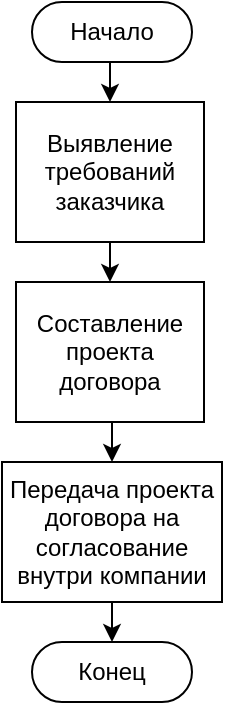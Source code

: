 <mxfile version="25.0.3" pages="4">
  <diagram name="Страница — 1" id="rO5r2rqMJZjt2ezbQPTK">
    <mxGraphModel dx="1221" dy="746" grid="1" gridSize="10" guides="1" tooltips="1" connect="1" arrows="1" fold="1" page="1" pageScale="1" pageWidth="827" pageHeight="1169" math="0" shadow="0">
      <root>
        <mxCell id="0" />
        <mxCell id="1" parent="0" />
        <mxCell id="Bomi-Kd_ayozHvCn6bXc-5" style="edgeStyle=orthogonalEdgeStyle;rounded=0;orthogonalLoop=1;jettySize=auto;html=1;exitX=0.5;exitY=0.5;exitDx=0;exitDy=15;exitPerimeter=0;entryX=0.5;entryY=0;entryDx=0;entryDy=0;" edge="1" parent="1" source="Bomi-Kd_ayozHvCn6bXc-1" target="Bomi-Kd_ayozHvCn6bXc-2">
          <mxGeometry relative="1" as="geometry" />
        </mxCell>
        <mxCell id="Bomi-Kd_ayozHvCn6bXc-1" value="Начало" style="html=1;dashed=0;whiteSpace=wrap;shape=mxgraph.dfd.start" vertex="1" parent="1">
          <mxGeometry x="375" y="30" width="80" height="30" as="geometry" />
        </mxCell>
        <mxCell id="Bomi-Kd_ayozHvCn6bXc-6" style="edgeStyle=orthogonalEdgeStyle;rounded=0;orthogonalLoop=1;jettySize=auto;html=1;exitX=0.5;exitY=1;exitDx=0;exitDy=0;entryX=0.5;entryY=0;entryDx=0;entryDy=0;" edge="1" parent="1" source="Bomi-Kd_ayozHvCn6bXc-2" target="Bomi-Kd_ayozHvCn6bXc-3">
          <mxGeometry relative="1" as="geometry" />
        </mxCell>
        <mxCell id="Bomi-Kd_ayozHvCn6bXc-2" value="&lt;span style=&quot;line-height: 107%;&quot;&gt;&lt;font face=&quot;Helvetica&quot; style=&quot;&quot;&gt;Выявление&lt;br&gt;требований заказчика&lt;/font&gt;&lt;/span&gt;" style="html=1;dashed=0;whiteSpace=wrap;" vertex="1" parent="1">
          <mxGeometry x="367" y="80" width="94" height="70" as="geometry" />
        </mxCell>
        <mxCell id="Bomi-Kd_ayozHvCn6bXc-7" style="edgeStyle=orthogonalEdgeStyle;rounded=0;orthogonalLoop=1;jettySize=auto;html=1;exitX=0.5;exitY=1;exitDx=0;exitDy=0;entryX=0.5;entryY=0;entryDx=0;entryDy=0;" edge="1" parent="1" source="Bomi-Kd_ayozHvCn6bXc-3" target="Bomi-Kd_ayozHvCn6bXc-4">
          <mxGeometry relative="1" as="geometry" />
        </mxCell>
        <mxCell id="Bomi-Kd_ayozHvCn6bXc-3" value="&lt;div&gt;Составление проекта договора&lt;/div&gt;" style="html=1;dashed=0;whiteSpace=wrap;" vertex="1" parent="1">
          <mxGeometry x="367" y="170" width="94" height="70" as="geometry" />
        </mxCell>
        <mxCell id="Bomi-Kd_ayozHvCn6bXc-4" value="&lt;div&gt;Передача проекта договора на согласование внутри компании&lt;/div&gt;" style="html=1;dashed=0;whiteSpace=wrap;" vertex="1" parent="1">
          <mxGeometry x="360" y="260" width="110" height="70" as="geometry" />
        </mxCell>
        <mxCell id="Bomi-Kd_ayozHvCn6bXc-8" value="Конец" style="html=1;dashed=0;whiteSpace=wrap;shape=mxgraph.dfd.start" vertex="1" parent="1">
          <mxGeometry x="375" y="350" width="80" height="30" as="geometry" />
        </mxCell>
        <mxCell id="Bomi-Kd_ayozHvCn6bXc-9" style="edgeStyle=orthogonalEdgeStyle;rounded=0;orthogonalLoop=1;jettySize=auto;html=1;exitX=0.5;exitY=1;exitDx=0;exitDy=0;entryX=0.5;entryY=0.5;entryDx=0;entryDy=-15;entryPerimeter=0;" edge="1" parent="1" source="Bomi-Kd_ayozHvCn6bXc-4" target="Bomi-Kd_ayozHvCn6bXc-8">
          <mxGeometry relative="1" as="geometry" />
        </mxCell>
      </root>
    </mxGraphModel>
  </diagram>
  <diagram id="zcSAhSZJiz14Wkhh9bIr" name="Страница — 2">
    <mxGraphModel dx="1221" dy="746" grid="1" gridSize="10" guides="1" tooltips="1" connect="1" arrows="1" fold="1" page="1" pageScale="1" pageWidth="827" pageHeight="1169" math="0" shadow="0">
      <root>
        <mxCell id="0" />
        <mxCell id="1" parent="0" />
        <mxCell id="oJoRxzs65vVAUWRhtDru-11" style="edgeStyle=orthogonalEdgeStyle;rounded=0;orthogonalLoop=1;jettySize=auto;html=1;exitX=0.5;exitY=0.5;exitDx=0;exitDy=15;exitPerimeter=0;" edge="1" parent="1" source="oJoRxzs65vVAUWRhtDru-2" target="oJoRxzs65vVAUWRhtDru-14">
          <mxGeometry relative="1" as="geometry">
            <mxPoint x="414" y="90" as="targetPoint" />
          </mxGeometry>
        </mxCell>
        <mxCell id="oJoRxzs65vVAUWRhtDru-2" value="Начало" style="html=1;dashed=0;whiteSpace=wrap;shape=mxgraph.dfd.start" vertex="1" parent="1">
          <mxGeometry x="374" y="50" width="80" height="30" as="geometry" />
        </mxCell>
        <mxCell id="oJoRxzs65vVAUWRhtDru-16" style="edgeStyle=orthogonalEdgeStyle;rounded=0;orthogonalLoop=1;jettySize=auto;html=1;exitX=0.5;exitY=1;exitDx=0;exitDy=0;exitPerimeter=0;entryX=0.5;entryY=0;entryDx=0;entryDy=0;" edge="1" parent="1" source="oJoRxzs65vVAUWRhtDru-12" target="oJoRxzs65vVAUWRhtDru-15">
          <mxGeometry relative="1" as="geometry" />
        </mxCell>
        <mxCell id="oJoRxzs65vVAUWRhtDru-12" value="5 дней" style="strokeWidth=2;html=1;shape=mxgraph.flowchart.delay;whiteSpace=wrap;" vertex="1" parent="1">
          <mxGeometry x="359" y="190" width="110" height="40" as="geometry" />
        </mxCell>
        <mxCell id="oJoRxzs65vVAUWRhtDru-13" style="edgeStyle=orthogonalEdgeStyle;rounded=0;orthogonalLoop=1;jettySize=auto;html=1;exitX=0.5;exitY=1;exitDx=0;exitDy=0;entryX=0.5;entryY=0;entryDx=0;entryDy=0;entryPerimeter=0;" edge="1" parent="1" target="oJoRxzs65vVAUWRhtDru-12">
          <mxGeometry relative="1" as="geometry">
            <mxPoint x="414" y="160" as="sourcePoint" />
          </mxGeometry>
        </mxCell>
        <mxCell id="oJoRxzs65vVAUWRhtDru-14" value="Проверка проекта договора" style="html=1;dashed=0;whiteSpace=wrap;" vertex="1" parent="1">
          <mxGeometry x="364" y="110" width="100" height="50" as="geometry" />
        </mxCell>
        <mxCell id="oJoRxzs65vVAUWRhtDru-18" style="edgeStyle=orthogonalEdgeStyle;rounded=0;orthogonalLoop=1;jettySize=auto;html=1;exitX=0;exitY=0.5;exitDx=0;exitDy=0;entryX=1;entryY=0.5;entryDx=0;entryDy=0;" edge="1" parent="1" source="oJoRxzs65vVAUWRhtDru-15" target="oJoRxzs65vVAUWRhtDru-17">
          <mxGeometry relative="1" as="geometry" />
        </mxCell>
        <mxCell id="oJoRxzs65vVAUWRhtDru-19" value="Да" style="edgeLabel;html=1;align=center;verticalAlign=middle;resizable=0;points=[];" vertex="1" connectable="0" parent="oJoRxzs65vVAUWRhtDru-18">
          <mxGeometry x="-0.141" y="3" relative="1" as="geometry">
            <mxPoint x="16" y="-18" as="offset" />
          </mxGeometry>
        </mxCell>
        <mxCell id="oJoRxzs65vVAUWRhtDru-26" style="edgeStyle=orthogonalEdgeStyle;rounded=0;orthogonalLoop=1;jettySize=auto;html=1;exitX=0.5;exitY=1;exitDx=0;exitDy=0;entryX=0.5;entryY=0;entryDx=0;entryDy=0;" edge="1" parent="1" source="oJoRxzs65vVAUWRhtDru-15" target="oJoRxzs65vVAUWRhtDru-25">
          <mxGeometry relative="1" as="geometry" />
        </mxCell>
        <mxCell id="oJoRxzs65vVAUWRhtDru-40" value="Нет" style="edgeLabel;html=1;align=center;verticalAlign=middle;resizable=0;points=[];" vertex="1" connectable="0" parent="oJoRxzs65vVAUWRhtDru-26">
          <mxGeometry x="-0.567" y="-2" relative="1" as="geometry">
            <mxPoint x="18" y="1" as="offset" />
          </mxGeometry>
        </mxCell>
        <mxCell id="oJoRxzs65vVAUWRhtDru-15" value="Опечатки или ошибки &lt;br&gt;найдены?" style="shape=rhombus;html=1;dashed=0;whiteSpace=wrap;perimeter=rhombusPerimeter;" vertex="1" parent="1">
          <mxGeometry x="319" y="260" width="190" height="70" as="geometry" />
        </mxCell>
        <mxCell id="oJoRxzs65vVAUWRhtDru-21" style="edgeStyle=orthogonalEdgeStyle;rounded=0;orthogonalLoop=1;jettySize=auto;html=1;exitX=0.5;exitY=1;exitDx=0;exitDy=0;" edge="1" parent="1" source="oJoRxzs65vVAUWRhtDru-17" target="oJoRxzs65vVAUWRhtDru-20">
          <mxGeometry relative="1" as="geometry" />
        </mxCell>
        <mxCell id="oJoRxzs65vVAUWRhtDru-17" value="Возвращение проекта договора на исправление менеджеру отдела продаж" style="html=1;dashed=0;whiteSpace=wrap;" vertex="1" parent="1">
          <mxGeometry x="130" y="255" width="130" height="80" as="geometry" />
        </mxCell>
        <mxCell id="oJoRxzs65vVAUWRhtDru-23" style="edgeStyle=orthogonalEdgeStyle;rounded=0;orthogonalLoop=1;jettySize=auto;html=1;exitX=0.5;exitY=1;exitDx=0;exitDy=0;exitPerimeter=0;entryX=0.5;entryY=0;entryDx=0;entryDy=0;" edge="1" parent="1" source="oJoRxzs65vVAUWRhtDru-20" target="oJoRxzs65vVAUWRhtDru-22">
          <mxGeometry relative="1" as="geometry" />
        </mxCell>
        <mxCell id="oJoRxzs65vVAUWRhtDru-20" value="2 дня" style="strokeWidth=2;html=1;shape=mxgraph.flowchart.delay;whiteSpace=wrap;" vertex="1" parent="1">
          <mxGeometry x="140" y="360" width="110" height="40" as="geometry" />
        </mxCell>
        <mxCell id="oJoRxzs65vVAUWRhtDru-24" style="edgeStyle=orthogonalEdgeStyle;rounded=0;orthogonalLoop=1;jettySize=auto;html=1;exitX=0;exitY=0.5;exitDx=0;exitDy=0;entryX=0;entryY=0.5;entryDx=0;entryDy=0;" edge="1" parent="1" source="oJoRxzs65vVAUWRhtDru-22" target="oJoRxzs65vVAUWRhtDru-14">
          <mxGeometry relative="1" as="geometry">
            <Array as="points">
              <mxPoint x="100" y="460" />
              <mxPoint x="100" y="135" />
            </Array>
          </mxGeometry>
        </mxCell>
        <mxCell id="oJoRxzs65vVAUWRhtDru-22" value="Передача проекта договора в правовой отдел на согласование после исправления" style="html=1;dashed=0;whiteSpace=wrap;" vertex="1" parent="1">
          <mxGeometry x="130" y="420" width="130" height="80" as="geometry" />
        </mxCell>
        <mxCell id="oJoRxzs65vVAUWRhtDru-31" style="edgeStyle=orthogonalEdgeStyle;rounded=0;orthogonalLoop=1;jettySize=auto;html=1;exitX=0.5;exitY=1;exitDx=0;exitDy=0;entryX=0.5;entryY=0;entryDx=0;entryDy=0;" edge="1" parent="1" source="oJoRxzs65vVAUWRhtDru-25" target="oJoRxzs65vVAUWRhtDru-27">
          <mxGeometry relative="1" as="geometry" />
        </mxCell>
        <mxCell id="oJoRxzs65vVAUWRhtDru-25" value="Передача проекта на согласование согласующим должностным лицам" style="html=1;dashed=0;whiteSpace=wrap;" vertex="1" parent="1">
          <mxGeometry x="349" y="350" width="130" height="80" as="geometry" />
        </mxCell>
        <mxCell id="oJoRxzs65vVAUWRhtDru-27" value="Экспертиза проекта договора" style="html=1;dashed=0;whiteSpace=wrap;" vertex="1" parent="1">
          <mxGeometry x="349" y="450" width="130" height="50" as="geometry" />
        </mxCell>
        <mxCell id="oJoRxzs65vVAUWRhtDru-33" style="edgeStyle=orthogonalEdgeStyle;rounded=0;orthogonalLoop=1;jettySize=auto;html=1;exitX=0.5;exitY=1;exitDx=0;exitDy=0;exitPerimeter=0;" edge="1" parent="1" source="oJoRxzs65vVAUWRhtDru-28" target="oJoRxzs65vVAUWRhtDru-30">
          <mxGeometry relative="1" as="geometry" />
        </mxCell>
        <mxCell id="oJoRxzs65vVAUWRhtDru-28" value="2 дня (каждый)" style="strokeWidth=2;html=1;shape=mxgraph.flowchart.delay;whiteSpace=wrap;" vertex="1" parent="1">
          <mxGeometry x="359" y="520" width="110" height="40" as="geometry" />
        </mxCell>
        <mxCell id="oJoRxzs65vVAUWRhtDru-35" style="edgeStyle=orthogonalEdgeStyle;rounded=0;orthogonalLoop=1;jettySize=auto;html=1;exitX=1;exitY=0.5;exitDx=0;exitDy=0;entryX=0;entryY=0.5;entryDx=0;entryDy=0;" edge="1" parent="1" source="oJoRxzs65vVAUWRhtDru-30" target="oJoRxzs65vVAUWRhtDru-34">
          <mxGeometry relative="1" as="geometry" />
        </mxCell>
        <mxCell id="oJoRxzs65vVAUWRhtDru-41" value="Да" style="edgeLabel;html=1;align=center;verticalAlign=middle;resizable=0;points=[];" vertex="1" connectable="0" parent="oJoRxzs65vVAUWRhtDru-35">
          <mxGeometry x="-0.011" relative="1" as="geometry">
            <mxPoint x="-4" y="-9" as="offset" />
          </mxGeometry>
        </mxCell>
        <mxCell id="oJoRxzs65vVAUWRhtDru-43" style="edgeStyle=orthogonalEdgeStyle;rounded=0;orthogonalLoop=1;jettySize=auto;html=1;exitX=0.5;exitY=1;exitDx=0;exitDy=0;entryX=0.5;entryY=0;entryDx=0;entryDy=0;" edge="1" parent="1" source="oJoRxzs65vVAUWRhtDru-30" target="oJoRxzs65vVAUWRhtDru-42">
          <mxGeometry relative="1" as="geometry" />
        </mxCell>
        <mxCell id="oJoRxzs65vVAUWRhtDru-44" value="Нет" style="edgeLabel;html=1;align=center;verticalAlign=middle;resizable=0;points=[];" vertex="1" connectable="0" parent="oJoRxzs65vVAUWRhtDru-43">
          <mxGeometry x="-0.221" y="1" relative="1" as="geometry">
            <mxPoint x="15" y="-4" as="offset" />
          </mxGeometry>
        </mxCell>
        <mxCell id="oJoRxzs65vVAUWRhtDru-30" value="Замечания возникли?" style="shape=rhombus;html=1;dashed=0;whiteSpace=wrap;perimeter=rhombusPerimeter;" vertex="1" parent="1">
          <mxGeometry x="319" y="584.5" width="190" height="70" as="geometry" />
        </mxCell>
        <mxCell id="oJoRxzs65vVAUWRhtDru-32" style="edgeStyle=orthogonalEdgeStyle;rounded=0;orthogonalLoop=1;jettySize=auto;html=1;exitX=0.5;exitY=1;exitDx=0;exitDy=0;entryX=0.5;entryY=0;entryDx=0;entryDy=0;entryPerimeter=0;" edge="1" parent="1" source="oJoRxzs65vVAUWRhtDru-27" target="oJoRxzs65vVAUWRhtDru-28">
          <mxGeometry relative="1" as="geometry" />
        </mxCell>
        <mxCell id="oJoRxzs65vVAUWRhtDru-47" style="edgeStyle=orthogonalEdgeStyle;rounded=0;orthogonalLoop=1;jettySize=auto;html=1;exitX=1;exitY=0.5;exitDx=0;exitDy=0;entryX=0;entryY=0.5;entryDx=0;entryDy=0;" edge="1" parent="1" source="oJoRxzs65vVAUWRhtDru-34" target="oJoRxzs65vVAUWRhtDru-36">
          <mxGeometry relative="1" as="geometry" />
        </mxCell>
        <mxCell id="oJoRxzs65vVAUWRhtDru-34" value="Проставление на листе согласования отметки &quot;С замечаниями&quot; и подписи согласующего лица" style="html=1;dashed=0;whiteSpace=wrap;" vertex="1" parent="1">
          <mxGeometry x="540" y="574.25" width="140" height="90.5" as="geometry" />
        </mxCell>
        <mxCell id="oJoRxzs65vVAUWRhtDru-48" style="edgeStyle=orthogonalEdgeStyle;rounded=0;orthogonalLoop=1;jettySize=auto;html=1;exitX=1;exitY=0.5;exitDx=0;exitDy=0;entryX=0;entryY=0.5;entryDx=0;entryDy=0;" edge="1" parent="1" source="oJoRxzs65vVAUWRhtDru-36" target="oJoRxzs65vVAUWRhtDru-37">
          <mxGeometry relative="1" as="geometry" />
        </mxCell>
        <mxCell id="oJoRxzs65vVAUWRhtDru-36" value="Изложение замечаний на листе замечаний в приложении к договору" style="html=1;dashed=0;whiteSpace=wrap;" vertex="1" parent="1">
          <mxGeometry x="700" y="574.25" width="140" height="90.5" as="geometry" />
        </mxCell>
        <mxCell id="oJoRxzs65vVAUWRhtDru-37" value="Возвращение проекта договора на доработку менеджеру отдела продаж" style="html=1;dashed=0;whiteSpace=wrap;" vertex="1" parent="1">
          <mxGeometry x="860" y="574.25" width="140" height="90.5" as="geometry" />
        </mxCell>
        <mxCell id="oJoRxzs65vVAUWRhtDru-50" style="edgeStyle=orthogonalEdgeStyle;rounded=0;orthogonalLoop=1;jettySize=auto;html=1;exitX=0.5;exitY=1;exitDx=0;exitDy=0;exitPerimeter=0;entryX=0.5;entryY=0;entryDx=0;entryDy=0;" edge="1" parent="1" source="oJoRxzs65vVAUWRhtDru-38" target="oJoRxzs65vVAUWRhtDru-39">
          <mxGeometry relative="1" as="geometry" />
        </mxCell>
        <mxCell id="oJoRxzs65vVAUWRhtDru-38" value="2 дня" style="strokeWidth=2;html=1;shape=mxgraph.flowchart.delay;whiteSpace=wrap;" vertex="1" parent="1">
          <mxGeometry x="875" y="690" width="110" height="40" as="geometry" />
        </mxCell>
        <mxCell id="oJoRxzs65vVAUWRhtDru-51" style="edgeStyle=orthogonalEdgeStyle;rounded=0;orthogonalLoop=1;jettySize=auto;html=1;exitX=1;exitY=0.5;exitDx=0;exitDy=0;entryX=1;entryY=0.5;entryDx=0;entryDy=0;" edge="1" parent="1" source="oJoRxzs65vVAUWRhtDru-39" target="oJoRxzs65vVAUWRhtDru-14">
          <mxGeometry relative="1" as="geometry">
            <Array as="points">
              <mxPoint x="1040" y="790" />
              <mxPoint x="1040" y="135" />
            </Array>
          </mxGeometry>
        </mxCell>
        <mxCell id="oJoRxzs65vVAUWRhtDru-39" value="Передача проекта договора в правовой отдел на согласование после доработки" style="html=1;dashed=0;whiteSpace=wrap;" vertex="1" parent="1">
          <mxGeometry x="865" y="750" width="130" height="80" as="geometry" />
        </mxCell>
        <mxCell id="oJoRxzs65vVAUWRhtDru-42" value="Проставление визы на листе согласования" style="html=1;dashed=0;whiteSpace=wrap;" vertex="1" parent="1">
          <mxGeometry x="344" y="690" width="140" height="90.5" as="geometry" />
        </mxCell>
        <mxCell id="oJoRxzs65vVAUWRhtDru-45" value="Конец" style="html=1;dashed=0;whiteSpace=wrap;shape=mxgraph.dfd.start" vertex="1" parent="1">
          <mxGeometry x="374" y="800" width="80" height="30" as="geometry" />
        </mxCell>
        <mxCell id="oJoRxzs65vVAUWRhtDru-46" style="edgeStyle=orthogonalEdgeStyle;rounded=0;orthogonalLoop=1;jettySize=auto;html=1;exitX=0.5;exitY=1;exitDx=0;exitDy=0;entryX=0.5;entryY=0.5;entryDx=0;entryDy=-15;entryPerimeter=0;" edge="1" parent="1" source="oJoRxzs65vVAUWRhtDru-42" target="oJoRxzs65vVAUWRhtDru-45">
          <mxGeometry relative="1" as="geometry" />
        </mxCell>
        <mxCell id="oJoRxzs65vVAUWRhtDru-49" style="edgeStyle=orthogonalEdgeStyle;rounded=0;orthogonalLoop=1;jettySize=auto;html=1;exitX=0.5;exitY=1;exitDx=0;exitDy=0;entryX=0.5;entryY=0;entryDx=0;entryDy=0;entryPerimeter=0;" edge="1" parent="1" source="oJoRxzs65vVAUWRhtDru-37" target="oJoRxzs65vVAUWRhtDru-38">
          <mxGeometry relative="1" as="geometry" />
        </mxCell>
      </root>
    </mxGraphModel>
  </diagram>
  <diagram id="iEOOFdH1MXTxzhIAnw6z" name="Страница — 3">
    <mxGraphModel dx="1221" dy="746" grid="1" gridSize="10" guides="1" tooltips="1" connect="1" arrows="1" fold="1" page="1" pageScale="1" pageWidth="827" pageHeight="1169" math="0" shadow="0">
      <root>
        <mxCell id="0" />
        <mxCell id="1" parent="0" />
        <mxCell id="z9fXPCuXWfMUaEqpPsHl-1" style="edgeStyle=orthogonalEdgeStyle;rounded=0;orthogonalLoop=1;jettySize=auto;html=1;exitX=0.5;exitY=0.5;exitDx=0;exitDy=15;exitPerimeter=0;" edge="1" parent="1" source="z9fXPCuXWfMUaEqpPsHl-2" target="z9fXPCuXWfMUaEqpPsHl-6">
          <mxGeometry relative="1" as="geometry">
            <mxPoint x="414" y="70" as="targetPoint" />
          </mxGeometry>
        </mxCell>
        <mxCell id="z9fXPCuXWfMUaEqpPsHl-2" value="Начало" style="html=1;dashed=0;whiteSpace=wrap;shape=mxgraph.dfd.start" vertex="1" parent="1">
          <mxGeometry x="374" y="30" width="80" height="30" as="geometry" />
        </mxCell>
        <mxCell id="z9fXPCuXWfMUaEqpPsHl-85" style="edgeStyle=orthogonalEdgeStyle;rounded=0;orthogonalLoop=1;jettySize=auto;html=1;exitX=0.5;exitY=1;exitDx=0;exitDy=0;entryX=0.5;entryY=0;entryDx=0;entryDy=0;" edge="1" parent="1" source="z9fXPCuXWfMUaEqpPsHl-6" target="z9fXPCuXWfMUaEqpPsHl-84">
          <mxGeometry relative="1" as="geometry" />
        </mxCell>
        <mxCell id="z9fXPCuXWfMUaEqpPsHl-6" value="Подготовка документов для контрагента" style="html=1;dashed=0;whiteSpace=wrap;" vertex="1" parent="1">
          <mxGeometry x="364" y="90" width="100" height="50" as="geometry" />
        </mxCell>
        <mxCell id="z9fXPCuXWfMUaEqpPsHl-7" style="edgeStyle=orthogonalEdgeStyle;rounded=0;orthogonalLoop=1;jettySize=auto;html=1;exitX=0;exitY=0.5;exitDx=0;exitDy=0;entryX=1;entryY=0.5;entryDx=0;entryDy=0;" edge="1" parent="1" source="z9fXPCuXWfMUaEqpPsHl-11" target="z9fXPCuXWfMUaEqpPsHl-13">
          <mxGeometry relative="1" as="geometry" />
        </mxCell>
        <mxCell id="z9fXPCuXWfMUaEqpPsHl-8" value="Да" style="edgeLabel;html=1;align=center;verticalAlign=middle;resizable=0;points=[];" vertex="1" connectable="0" parent="z9fXPCuXWfMUaEqpPsHl-7">
          <mxGeometry x="-0.141" y="3" relative="1" as="geometry">
            <mxPoint x="119" y="42" as="offset" />
          </mxGeometry>
        </mxCell>
        <mxCell id="z9fXPCuXWfMUaEqpPsHl-9" style="edgeStyle=orthogonalEdgeStyle;rounded=0;orthogonalLoop=1;jettySize=auto;html=1;exitX=0.5;exitY=1;exitDx=0;exitDy=0;entryX=0.5;entryY=0;entryDx=0;entryDy=0;" edge="1" parent="1" source="z9fXPCuXWfMUaEqpPsHl-11" target="z9fXPCuXWfMUaEqpPsHl-19">
          <mxGeometry relative="1" as="geometry" />
        </mxCell>
        <mxCell id="z9fXPCuXWfMUaEqpPsHl-10" value="Нет" style="edgeLabel;html=1;align=center;verticalAlign=middle;resizable=0;points=[];" vertex="1" connectable="0" parent="z9fXPCuXWfMUaEqpPsHl-9">
          <mxGeometry x="-0.567" y="-2" relative="1" as="geometry">
            <mxPoint x="-92" y="-54" as="offset" />
          </mxGeometry>
        </mxCell>
        <mxCell id="z9fXPCuXWfMUaEqpPsHl-11" value="Соглашение &lt;br&gt;достигнуто?" style="shape=rhombus;html=1;dashed=0;whiteSpace=wrap;perimeter=rhombusPerimeter;" vertex="1" parent="1">
          <mxGeometry x="350" y="260" width="129" height="70" as="geometry" />
        </mxCell>
        <mxCell id="z9fXPCuXWfMUaEqpPsHl-13" value="Остановка работы по согласованию договра" style="html=1;dashed=0;whiteSpace=wrap;" vertex="1" parent="1">
          <mxGeometry x="160" y="267.5" width="130" height="55" as="geometry" />
        </mxCell>
        <mxCell id="z9fXPCuXWfMUaEqpPsHl-18" style="edgeStyle=orthogonalEdgeStyle;rounded=0;orthogonalLoop=1;jettySize=auto;html=1;exitX=0.5;exitY=1;exitDx=0;exitDy=0;entryX=0.5;entryY=0;entryDx=0;entryDy=0;" edge="1" parent="1" source="z9fXPCuXWfMUaEqpPsHl-19" target="z9fXPCuXWfMUaEqpPsHl-20">
          <mxGeometry relative="1" as="geometry" />
        </mxCell>
        <mxCell id="z9fXPCuXWfMUaEqpPsHl-19" value="Получение соглашения по договору" style="html=1;dashed=0;whiteSpace=wrap;" vertex="1" parent="1">
          <mxGeometry x="369" y="350" width="91" height="60" as="geometry" />
        </mxCell>
        <mxCell id="z9fXPCuXWfMUaEqpPsHl-20" value="Передача на подписание генеральному директору компании" style="html=1;dashed=0;whiteSpace=wrap;" vertex="1" parent="1">
          <mxGeometry x="349" y="430" width="131" height="70" as="geometry" />
        </mxCell>
        <mxCell id="z9fXPCuXWfMUaEqpPsHl-39" value="Конец" style="html=1;dashed=0;whiteSpace=wrap;shape=mxgraph.dfd.start" vertex="1" parent="1">
          <mxGeometry x="374.5" y="530" width="80" height="30" as="geometry" />
        </mxCell>
        <mxCell id="z9fXPCuXWfMUaEqpPsHl-42" style="edgeStyle=orthogonalEdgeStyle;rounded=0;orthogonalLoop=1;jettySize=auto;html=1;exitX=0.5;exitY=1;exitDx=0;exitDy=0;entryX=0.5;entryY=0.5;entryDx=0;entryDy=-15;entryPerimeter=0;" edge="1" parent="1" source="z9fXPCuXWfMUaEqpPsHl-20" target="z9fXPCuXWfMUaEqpPsHl-39">
          <mxGeometry relative="1" as="geometry" />
        </mxCell>
        <mxCell id="z9fXPCuXWfMUaEqpPsHl-86" style="edgeStyle=orthogonalEdgeStyle;rounded=0;orthogonalLoop=1;jettySize=auto;html=1;exitX=0.5;exitY=1;exitDx=0;exitDy=0;entryX=0.5;entryY=0;entryDx=0;entryDy=0;" edge="1" parent="1" source="z9fXPCuXWfMUaEqpPsHl-84" target="z9fXPCuXWfMUaEqpPsHl-11">
          <mxGeometry relative="1" as="geometry" />
        </mxCell>
        <mxCell id="z9fXPCuXWfMUaEqpPsHl-84" value="Направление проекта договора (с листом согласования и листом замечаний) контрагенту" style="html=1;dashed=0;whiteSpace=wrap;" vertex="1" parent="1">
          <mxGeometry x="349" y="160" width="130" height="80" as="geometry" />
        </mxCell>
        <mxCell id="z9fXPCuXWfMUaEqpPsHl-87" style="edgeStyle=orthogonalEdgeStyle;rounded=0;orthogonalLoop=1;jettySize=auto;html=1;exitX=0.5;exitY=1;exitDx=0;exitDy=0;entryX=0;entryY=0.5;entryDx=0;entryDy=0;entryPerimeter=0;" edge="1" parent="1" source="z9fXPCuXWfMUaEqpPsHl-13" target="z9fXPCuXWfMUaEqpPsHl-39">
          <mxGeometry relative="1" as="geometry" />
        </mxCell>
      </root>
    </mxGraphModel>
  </diagram>
  <diagram id="zR8UiFo7QN_hAn2Iq6XX" name="Страница — 4">
    <mxGraphModel dx="1221" dy="746" grid="1" gridSize="10" guides="1" tooltips="1" connect="1" arrows="1" fold="1" page="1" pageScale="1" pageWidth="827" pageHeight="1169" math="0" shadow="0">
      <root>
        <mxCell id="0" />
        <mxCell id="1" parent="0" />
        <mxCell id="0-qaKFTFxhtU9NIWIttx-1" style="edgeStyle=orthogonalEdgeStyle;rounded=0;orthogonalLoop=1;jettySize=auto;html=1;exitX=0.5;exitY=0.5;exitDx=0;exitDy=15;exitPerimeter=0;" edge="1" parent="1" source="0-qaKFTFxhtU9NIWIttx-2" target="0-qaKFTFxhtU9NIWIttx-4">
          <mxGeometry relative="1" as="geometry">
            <mxPoint x="414" y="70" as="targetPoint" />
          </mxGeometry>
        </mxCell>
        <mxCell id="0-qaKFTFxhtU9NIWIttx-2" value="Начало" style="html=1;dashed=0;whiteSpace=wrap;shape=mxgraph.dfd.start" vertex="1" parent="1">
          <mxGeometry x="374" y="30" width="80" height="30" as="geometry" />
        </mxCell>
        <mxCell id="0-qaKFTFxhtU9NIWIttx-4" value="Получение договора на подписание" style="html=1;dashed=0;whiteSpace=wrap;" vertex="1" parent="1">
          <mxGeometry x="364" y="90" width="100" height="50" as="geometry" />
        </mxCell>
        <mxCell id="0-qaKFTFxhtU9NIWIttx-14" value="Конец" style="html=1;dashed=0;whiteSpace=wrap;shape=mxgraph.dfd.start" vertex="1" parent="1">
          <mxGeometry x="373.25" y="940" width="80" height="30" as="geometry" />
        </mxCell>
        <mxCell id="iNUOwhO0tJ-CqoNU75cZ-6" style="edgeStyle=orthogonalEdgeStyle;rounded=0;orthogonalLoop=1;jettySize=auto;html=1;exitX=0.5;exitY=1;exitDx=0;exitDy=0;" edge="1" parent="1" source="0-qaKFTFxhtU9NIWIttx-17" target="iNUOwhO0tJ-CqoNU75cZ-2">
          <mxGeometry relative="1" as="geometry" />
        </mxCell>
        <mxCell id="0-qaKFTFxhtU9NIWIttx-17" value="Подписание договора" style="html=1;dashed=0;whiteSpace=wrap;" vertex="1" parent="1">
          <mxGeometry x="349" y="220" width="131" height="50" as="geometry" />
        </mxCell>
        <mxCell id="iNUOwhO0tJ-CqoNU75cZ-5" style="edgeStyle=orthogonalEdgeStyle;rounded=0;orthogonalLoop=1;jettySize=auto;html=1;exitX=0.5;exitY=1;exitDx=0;exitDy=0;exitPerimeter=0;" edge="1" parent="1" source="iNUOwhO0tJ-CqoNU75cZ-1" target="0-qaKFTFxhtU9NIWIttx-17">
          <mxGeometry relative="1" as="geometry" />
        </mxCell>
        <mxCell id="iNUOwhO0tJ-CqoNU75cZ-1" value="2 дня" style="strokeWidth=2;html=1;shape=mxgraph.flowchart.delay;whiteSpace=wrap;" vertex="1" parent="1">
          <mxGeometry x="359" y="160" width="110" height="40" as="geometry" />
        </mxCell>
        <mxCell id="iNUOwhO0tJ-CqoNU75cZ-7" style="edgeStyle=orthogonalEdgeStyle;rounded=0;orthogonalLoop=1;jettySize=auto;html=1;exitX=0.5;exitY=1;exitDx=0;exitDy=0;" edge="1" parent="1" source="iNUOwhO0tJ-CqoNU75cZ-2" target="iNUOwhO0tJ-CqoNU75cZ-3">
          <mxGeometry relative="1" as="geometry" />
        </mxCell>
        <mxCell id="iNUOwhO0tJ-CqoNU75cZ-2" value="Передача договора в службу управления делами" style="html=1;dashed=0;whiteSpace=wrap;" vertex="1" parent="1">
          <mxGeometry x="349" y="290" width="131" height="70" as="geometry" />
        </mxCell>
        <mxCell id="iNUOwhO0tJ-CqoNU75cZ-9" style="edgeStyle=orthogonalEdgeStyle;rounded=0;orthogonalLoop=1;jettySize=auto;html=1;exitX=0.5;exitY=1;exitDx=0;exitDy=0;exitPerimeter=0;entryX=0.5;entryY=0;entryDx=0;entryDy=0;" edge="1" parent="1" source="iNUOwhO0tJ-CqoNU75cZ-3" target="iNUOwhO0tJ-CqoNU75cZ-8">
          <mxGeometry relative="1" as="geometry" />
        </mxCell>
        <mxCell id="iNUOwhO0tJ-CqoNU75cZ-3" value="Не позднее 1 дня с даты его подписания" style="strokeWidth=2;html=1;shape=mxgraph.flowchart.delay;whiteSpace=wrap;" vertex="1" parent="1">
          <mxGeometry x="349.5" y="380" width="130.5" height="50" as="geometry" />
        </mxCell>
        <mxCell id="iNUOwhO0tJ-CqoNU75cZ-4" style="edgeStyle=orthogonalEdgeStyle;rounded=0;orthogonalLoop=1;jettySize=auto;html=1;exitX=0.5;exitY=1;exitDx=0;exitDy=0;entryX=0.5;entryY=0;entryDx=0;entryDy=0;entryPerimeter=0;" edge="1" parent="1" source="0-qaKFTFxhtU9NIWIttx-4" target="iNUOwhO0tJ-CqoNU75cZ-1">
          <mxGeometry relative="1" as="geometry" />
        </mxCell>
        <mxCell id="iNUOwhO0tJ-CqoNU75cZ-11" style="edgeStyle=orthogonalEdgeStyle;rounded=0;orthogonalLoop=1;jettySize=auto;html=1;exitX=0.5;exitY=1;exitDx=0;exitDy=0;" edge="1" parent="1" source="iNUOwhO0tJ-CqoNU75cZ-8" target="iNUOwhO0tJ-CqoNU75cZ-10">
          <mxGeometry relative="1" as="geometry" />
        </mxCell>
        <mxCell id="iNUOwhO0tJ-CqoNU75cZ-8" value="Регистрация договора в журнал регистрации заключенных договоров и в системе электронного документооборота" style="html=1;dashed=0;whiteSpace=wrap;" vertex="1" parent="1">
          <mxGeometry x="339.5" y="450" width="150.5" height="90" as="geometry" />
        </mxCell>
        <mxCell id="iNUOwhO0tJ-CqoNU75cZ-13" style="edgeStyle=orthogonalEdgeStyle;rounded=0;orthogonalLoop=1;jettySize=auto;html=1;exitX=0.5;exitY=1;exitDx=0;exitDy=0;entryX=0.5;entryY=0;entryDx=0;entryDy=0;" edge="1" parent="1" source="iNUOwhO0tJ-CqoNU75cZ-10" target="iNUOwhO0tJ-CqoNU75cZ-12">
          <mxGeometry relative="1" as="geometry" />
        </mxCell>
        <mxCell id="iNUOwhO0tJ-CqoNU75cZ-10" value="Направление подписанного экземпляра договора контрагенту" style="html=1;dashed=0;whiteSpace=wrap;" vertex="1" parent="1">
          <mxGeometry x="349.5" y="560" width="131" height="70" as="geometry" />
        </mxCell>
        <mxCell id="iNUOwhO0tJ-CqoNU75cZ-19" style="edgeStyle=orthogonalEdgeStyle;rounded=0;orthogonalLoop=1;jettySize=auto;html=1;exitX=0.5;exitY=1;exitDx=0;exitDy=0;entryX=0.5;entryY=0;entryDx=0;entryDy=0;" edge="1" parent="1" source="iNUOwhO0tJ-CqoNU75cZ-12" target="iNUOwhO0tJ-CqoNU75cZ-14">
          <mxGeometry relative="1" as="geometry" />
        </mxCell>
        <mxCell id="iNUOwhO0tJ-CqoNU75cZ-12" value="Осуществление контроля за направлением контрагенту и возвратом подписанного договора" style="html=1;dashed=0;whiteSpace=wrap;" vertex="1" parent="1">
          <mxGeometry x="338" y="650" width="150.5" height="70" as="geometry" />
        </mxCell>
        <mxCell id="iNUOwhO0tJ-CqoNU75cZ-14" value="Снятие копий с договора" style="html=1;dashed=0;whiteSpace=wrap;" vertex="1" parent="1">
          <mxGeometry x="338" y="740" width="150.5" height="50" as="geometry" />
        </mxCell>
        <mxCell id="iNUOwhO0tJ-CqoNU75cZ-22" style="edgeStyle=orthogonalEdgeStyle;rounded=0;orthogonalLoop=1;jettySize=auto;html=1;exitX=0.5;exitY=1;exitDx=0;exitDy=0;exitPerimeter=0;entryX=0.5;entryY=0;entryDx=0;entryDy=0;" edge="1" parent="1" source="iNUOwhO0tJ-CqoNU75cZ-15" target="iNUOwhO0tJ-CqoNU75cZ-17">
          <mxGeometry relative="1" as="geometry" />
        </mxCell>
        <mxCell id="iNUOwhO0tJ-CqoNU75cZ-15" value="1 день" style="strokeWidth=2;html=1;shape=mxgraph.flowchart.delay;whiteSpace=wrap;" vertex="1" parent="1">
          <mxGeometry x="360" y="810" width="110" height="40" as="geometry" />
        </mxCell>
        <mxCell id="iNUOwhO0tJ-CqoNU75cZ-17" value="Отправка одной копии главному бухгалтеру" style="html=1;dashed=0;whiteSpace=wrap;" vertex="1" parent="1">
          <mxGeometry x="337" y="870" width="150.5" height="50" as="geometry" />
        </mxCell>
        <mxCell id="iNUOwhO0tJ-CqoNU75cZ-18" style="edgeStyle=orthogonalEdgeStyle;rounded=0;orthogonalLoop=1;jettySize=auto;html=1;exitX=0.5;exitY=1;exitDx=0;exitDy=0;entryX=0.5;entryY=0.5;entryDx=0;entryDy=-15;entryPerimeter=0;" edge="1" parent="1" source="iNUOwhO0tJ-CqoNU75cZ-17" target="0-qaKFTFxhtU9NIWIttx-14">
          <mxGeometry relative="1" as="geometry" />
        </mxCell>
        <mxCell id="iNUOwhO0tJ-CqoNU75cZ-20" style="edgeStyle=orthogonalEdgeStyle;rounded=0;orthogonalLoop=1;jettySize=auto;html=1;exitX=0.5;exitY=1;exitDx=0;exitDy=0;entryX=0.5;entryY=0;entryDx=0;entryDy=0;entryPerimeter=0;" edge="1" parent="1" source="iNUOwhO0tJ-CqoNU75cZ-14" target="iNUOwhO0tJ-CqoNU75cZ-15">
          <mxGeometry relative="1" as="geometry" />
        </mxCell>
      </root>
    </mxGraphModel>
  </diagram>
</mxfile>
